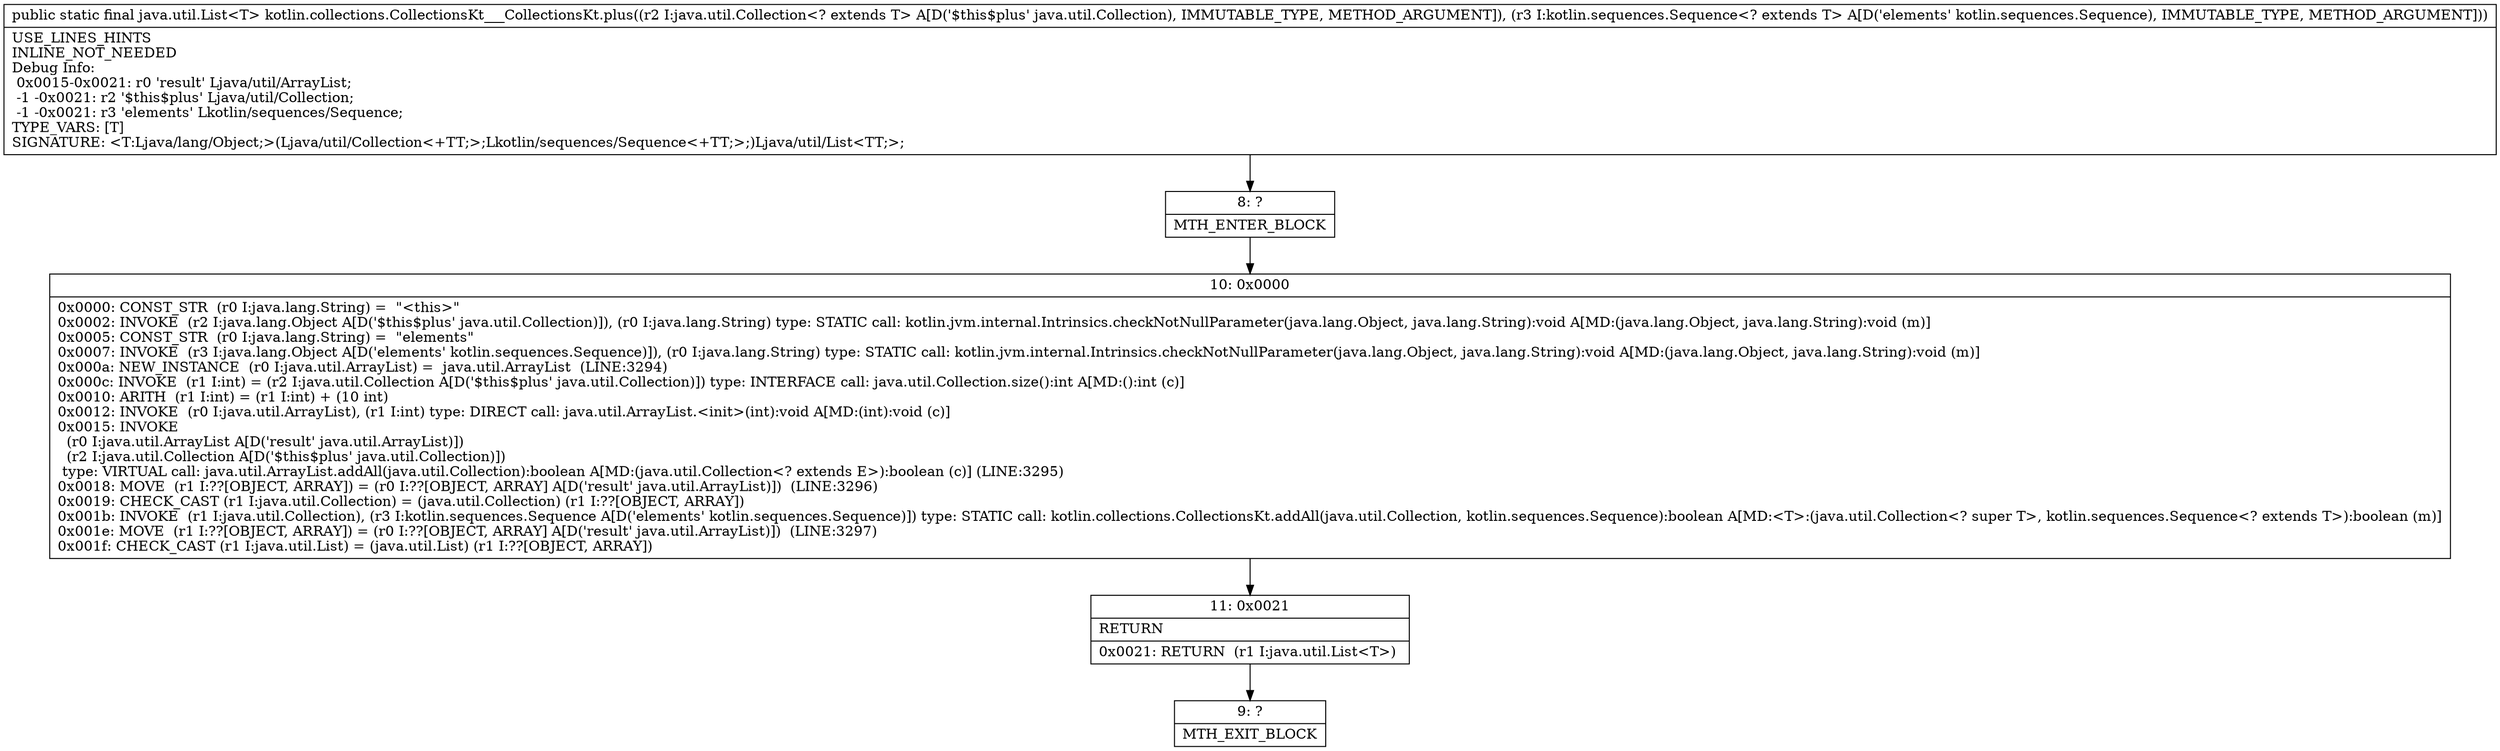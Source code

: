 digraph "CFG forkotlin.collections.CollectionsKt___CollectionsKt.plus(Ljava\/util\/Collection;Lkotlin\/sequences\/Sequence;)Ljava\/util\/List;" {
Node_8 [shape=record,label="{8\:\ ?|MTH_ENTER_BLOCK\l}"];
Node_10 [shape=record,label="{10\:\ 0x0000|0x0000: CONST_STR  (r0 I:java.lang.String) =  \"\<this\>\" \l0x0002: INVOKE  (r2 I:java.lang.Object A[D('$this$plus' java.util.Collection)]), (r0 I:java.lang.String) type: STATIC call: kotlin.jvm.internal.Intrinsics.checkNotNullParameter(java.lang.Object, java.lang.String):void A[MD:(java.lang.Object, java.lang.String):void (m)]\l0x0005: CONST_STR  (r0 I:java.lang.String) =  \"elements\" \l0x0007: INVOKE  (r3 I:java.lang.Object A[D('elements' kotlin.sequences.Sequence)]), (r0 I:java.lang.String) type: STATIC call: kotlin.jvm.internal.Intrinsics.checkNotNullParameter(java.lang.Object, java.lang.String):void A[MD:(java.lang.Object, java.lang.String):void (m)]\l0x000a: NEW_INSTANCE  (r0 I:java.util.ArrayList) =  java.util.ArrayList  (LINE:3294)\l0x000c: INVOKE  (r1 I:int) = (r2 I:java.util.Collection A[D('$this$plus' java.util.Collection)]) type: INTERFACE call: java.util.Collection.size():int A[MD:():int (c)]\l0x0010: ARITH  (r1 I:int) = (r1 I:int) + (10 int) \l0x0012: INVOKE  (r0 I:java.util.ArrayList), (r1 I:int) type: DIRECT call: java.util.ArrayList.\<init\>(int):void A[MD:(int):void (c)]\l0x0015: INVOKE  \l  (r0 I:java.util.ArrayList A[D('result' java.util.ArrayList)])\l  (r2 I:java.util.Collection A[D('$this$plus' java.util.Collection)])\l type: VIRTUAL call: java.util.ArrayList.addAll(java.util.Collection):boolean A[MD:(java.util.Collection\<? extends E\>):boolean (c)] (LINE:3295)\l0x0018: MOVE  (r1 I:??[OBJECT, ARRAY]) = (r0 I:??[OBJECT, ARRAY] A[D('result' java.util.ArrayList)])  (LINE:3296)\l0x0019: CHECK_CAST (r1 I:java.util.Collection) = (java.util.Collection) (r1 I:??[OBJECT, ARRAY]) \l0x001b: INVOKE  (r1 I:java.util.Collection), (r3 I:kotlin.sequences.Sequence A[D('elements' kotlin.sequences.Sequence)]) type: STATIC call: kotlin.collections.CollectionsKt.addAll(java.util.Collection, kotlin.sequences.Sequence):boolean A[MD:\<T\>:(java.util.Collection\<? super T\>, kotlin.sequences.Sequence\<? extends T\>):boolean (m)]\l0x001e: MOVE  (r1 I:??[OBJECT, ARRAY]) = (r0 I:??[OBJECT, ARRAY] A[D('result' java.util.ArrayList)])  (LINE:3297)\l0x001f: CHECK_CAST (r1 I:java.util.List) = (java.util.List) (r1 I:??[OBJECT, ARRAY]) \l}"];
Node_11 [shape=record,label="{11\:\ 0x0021|RETURN\l|0x0021: RETURN  (r1 I:java.util.List\<T\>) \l}"];
Node_9 [shape=record,label="{9\:\ ?|MTH_EXIT_BLOCK\l}"];
MethodNode[shape=record,label="{public static final java.util.List\<T\> kotlin.collections.CollectionsKt___CollectionsKt.plus((r2 I:java.util.Collection\<? extends T\> A[D('$this$plus' java.util.Collection), IMMUTABLE_TYPE, METHOD_ARGUMENT]), (r3 I:kotlin.sequences.Sequence\<? extends T\> A[D('elements' kotlin.sequences.Sequence), IMMUTABLE_TYPE, METHOD_ARGUMENT]))  | USE_LINES_HINTS\lINLINE_NOT_NEEDED\lDebug Info:\l  0x0015\-0x0021: r0 'result' Ljava\/util\/ArrayList;\l  \-1 \-0x0021: r2 '$this$plus' Ljava\/util\/Collection;\l  \-1 \-0x0021: r3 'elements' Lkotlin\/sequences\/Sequence;\lTYPE_VARS: [T]\lSIGNATURE: \<T:Ljava\/lang\/Object;\>(Ljava\/util\/Collection\<+TT;\>;Lkotlin\/sequences\/Sequence\<+TT;\>;)Ljava\/util\/List\<TT;\>;\l}"];
MethodNode -> Node_8;Node_8 -> Node_10;
Node_10 -> Node_11;
Node_11 -> Node_9;
}

